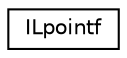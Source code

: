 digraph "Graphical Class Hierarchy"
{
  edge [fontname="Helvetica",fontsize="10",labelfontname="Helvetica",labelfontsize="10"];
  node [fontname="Helvetica",fontsize="10",shape=record];
  rankdir="LR";
  Node1 [label="ILpointf",height=0.2,width=0.4,color="black", fillcolor="white", style="filled",URL="$struct_i_lpointf.html"];
}
